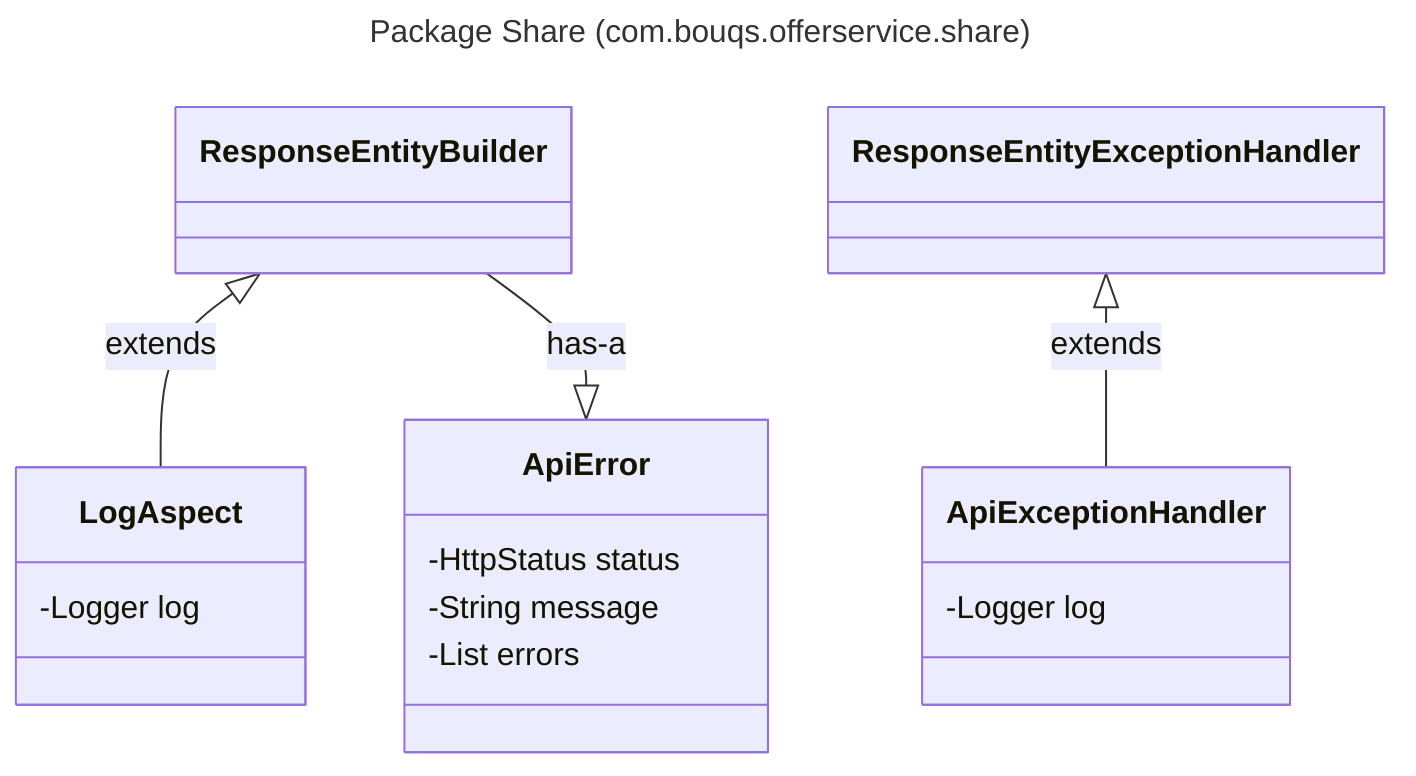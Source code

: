 ---
title: Package Share (com.bouqs.offerservice.share)
---
classDiagram
    class ResponseEntityBuilder{
        
    }

    class LogAspect{
        -Logger log
    }

    class ApiExceptionHandler{
        -Logger log
    }

    class ApiError{
        -HttpStatus status
        -String message
        -List<String> errors
    }

    ResponseEntityExceptionHandler <|-- ApiExceptionHandler: extends
    ResponseEntityBuilder <|-- LogAspect: extends
    ResponseEntityBuilder --|> ApiError: has-a